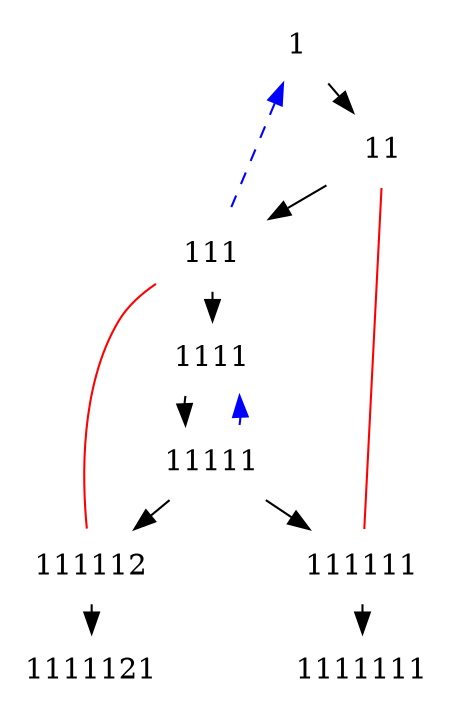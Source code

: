 digraph{
	nodesep = 0.5;
	ranksep = 0.20;
	node [shape=plaintext];
	1 [texlbl="\underline{$\neg p(a()) \vee q(a())$ }"];
	11 [texlbl="\underline{$\neg p(a())$ }"];
	111 [texlbl="\underline{$\neg q(a())$ }"];
	1111 [texlbl="\underline{$\forall x[p(x) \vee q(x)]$ }"];
	11111 [texlbl="\underline{$p(a()) \vee q(a())$ }"];
	111111 [texlbl="\underline{$p(a())$ }"];
	1111111 [texlbl="\underline{$\bot$ }"];
	111112 [texlbl="\underline{$q(a())$ }"];
	1111121 [texlbl="\underline{$\bot$ }"];
	subgraph dir{
		1 -> 11;
		11 -> 111;
		111 -> 1111;
		1111 -> 11111;
		11111 -> 111111;
		11111 -> 111112;
		111111 -> 1111111;
		111112 -> 1111121;
	}
	subgraph ancestor{
		edge [dir=back, color=blue style=dashed];
		1 -> 111;
		1111 -> 11111;
	}
	subgraph undir{
		edge [dir=none, color=red];
		111111 -> 11;
		111112 -> 111;
	}
}